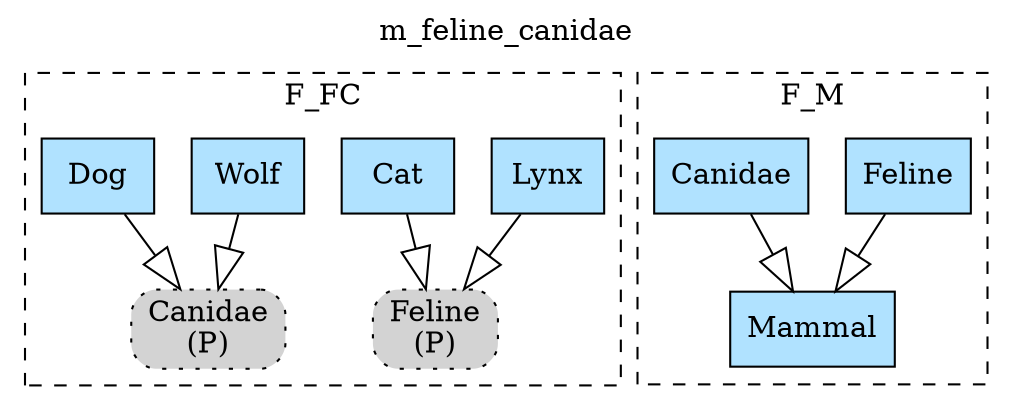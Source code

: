 digraph {graph[label=m_feline_canidae,labelloc=tl,labelfontsize=12];
subgraph cluster_F_FC{style=dashed;label=F_FC;
"PFeline"[shape=box,fillcolor=lightgray,style ="rounded,filled,dotted",label=<Feline<br/>(P)>];
"PCanidae"[shape=box,fillcolor=lightgray,style ="rounded,filled,dotted",label=<Canidae<br/>(P)>];
"Lynx"[shape=record,fillcolor=lightskyblue1,style = filled,label="Lynx"];
"Cat"[shape=record,fillcolor=lightskyblue1,style = filled,label="Cat"];
"Wolf"[shape=record,fillcolor=lightskyblue1,style = filled,label="Wolf"];
"Dog"[shape=record,fillcolor=lightskyblue1,style = filled,label="Dog"];

"Lynx"->"PFeline"[arrowhead=onormal,arrowsize=2.0];
"Cat"->"PFeline"[arrowhead=onormal,arrowsize=2.0];
"Wolf"->"PCanidae"[arrowhead=onormal,arrowsize=2.0];
"Dog"->"PCanidae"[arrowhead=onormal,arrowsize=2.0];

}


subgraph cluster_F_M{style=dashed;label=F_M;
"Feline"[shape=record,fillcolor=lightskyblue1,style = filled,label="Feline"];
"Canidae"[shape=record,fillcolor=lightskyblue1,style = filled,label="Canidae"];
"Mammal"[shape=record,fillcolor=lightskyblue1,style = filled,label="Mammal"];

"Feline"->"Mammal"[arrowhead=onormal,arrowsize=2.0];
"Canidae"->"Mammal"[arrowhead=onormal,arrowsize=2.0];

}
}